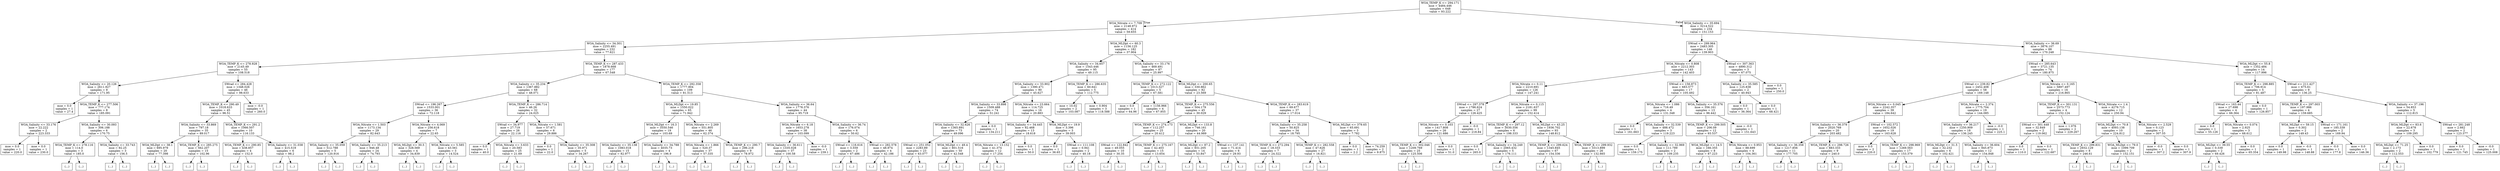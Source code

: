 digraph Tree {
node [shape=box] ;
0 [label="WOA_TEMP_K <= 294.171\nmse = 4484.446\nsamples = 648\nvalue = 93.222"] ;
1 [label="WOA_Nitrate <= 7.709\nmse = 2148.972\nsamples = 414\nvalue = 59.655"] ;
0 -> 1 [labeldistance=2.5, labelangle=45, headlabel="True"] ;
2 [label="WOA_Salinity <= 34.301\nmse = 2255.491\nsamples = 232\nvalue = 77.621"] ;
1 -> 2 ;
3 [label="WOA_TEMP_K <= 278.928\nmse = 2145.49\nsamples = 55\nvalue = 108.518"] ;
2 -> 3 ;
4 [label="WOA_Salinity <= 20.126\nmse = 2611.927\nsamples = 9\nvalue = 171.95"] ;
3 -> 4 ;
5 [label="mse = 0.0\nsamples = 1\nvalue = 27.4"] ;
4 -> 5 ;
6 [label="WOA_TEMP_K <= 277.506\nmse = 777.174\nsamples = 8\nvalue = 185.091"] ;
4 -> 6 ;
7 [label="WOA_Salinity <= 33.176\nmse = 22.222\nsamples = 2\nvalue = 223.333"] ;
6 -> 7 ;
8 [label="mse = 0.0\nsamples = 1\nvalue = 220.0"] ;
7 -> 8 ;
9 [label="mse = 0.0\nsamples = 1\nvalue = 230.0"] ;
7 -> 9 ;
10 [label="WOA_Salinity <= 30.093\nmse = 306.188\nsamples = 6\nvalue = 170.75"] ;
6 -> 10 ;
11 [label="WOA_TEMP_K <= 278.116\nmse = 114.0\nsamples = 3\nvalue = 185.0"] ;
10 -> 11 ;
12 [label="(...)"] ;
11 -> 12 ;
13 [label="(...)"] ;
11 -> 13 ;
14 [label="WOA_Salinity <= 33.743\nmse = 92.25\nsamples = 3\nvalue = 156.5"] ;
10 -> 14 ;
15 [label="(...)"] ;
14 -> 15 ;
18 [label="(...)"] ;
14 -> 18 ;
19 [label="SWrad <= 284.428\nmse = 1348.026\nsamples = 46\nvalue = 98.633"] ;
3 -> 19 ;
20 [label="WOA_TEMP_K <= 290.49\nmse = 1018.633\nsamples = 45\nvalue = 96.51"] ;
19 -> 20 ;
21 [label="WOA_Salinity <= 33.869\nmse = 797.18\nsamples = 35\nvalue = 89.017"] ;
20 -> 21 ;
22 [label="WOA_MLDpt <= 38.1\nmse = 695.979\nsamples = 20\nvalue = 77.398"] ;
21 -> 22 ;
23 [label="(...)"] ;
22 -> 23 ;
52 [label="(...)"] ;
22 -> 52 ;
57 [label="WOA_TEMP_K <= 285.275\nmse = 562.207\nsamples = 15\nvalue = 102.96"] ;
21 -> 57 ;
58 [label="(...)"] ;
57 -> 58 ;
75 [label="(...)"] ;
57 -> 75 ;
86 [label="WOA_TEMP_K <= 291.2\nmse = 1066.507\nsamples = 10\nvalue = 116.133"] ;
20 -> 86 ;
87 [label="WOA_TEMP_K <= 290.85\nmse = 438.857\nsamples = 4\nvalue = 152.0"] ;
86 -> 87 ;
88 [label="(...)"] ;
87 -> 88 ;
91 [label="(...)"] ;
87 -> 91 ;
94 [label="WOA_Salinity <= 31.038\nmse = 415.519\nsamples = 6\nvalue = 98.2"] ;
86 -> 94 ;
95 [label="(...)"] ;
94 -> 95 ;
98 [label="(...)"] ;
94 -> 98 ;
103 [label="mse = -0.0\nsamples = 1\nvalue = 260.0"] ;
19 -> 103 ;
104 [label="WOA_TEMP_K <= 287.433\nmse = 1878.668\nsamples = 177\nvalue = 67.548"] ;
2 -> 104 ;
105 [label="WOA_Salinity <= 35.234\nmse = 1367.882\nsamples = 68\nvalue = 48.071"] ;
104 -> 105 ;
106 [label="SWrad <= 196.267\nmse = 1533.001\nsamples = 36\nvalue = 72.118"] ;
105 -> 106 ;
107 [label="WOA_Nitrate <= 1.503\nmse = 1173.134\nsamples = 29\nvalue = 82.643"] ;
106 -> 107 ;
108 [label="WOA_Salinity <= 35.059\nmse = 512.788\nsamples = 5\nvalue = 120.916"] ;
107 -> 108 ;
109 [label="(...)"] ;
108 -> 109 ;
114 [label="(...)"] ;
108 -> 114 ;
115 [label="WOA_Salinity <= 35.213\nmse = 946.48\nsamples = 24\nvalue = 74.793"] ;
107 -> 115 ;
116 [label="(...)"] ;
115 -> 116 ;
145 [label="(...)"] ;
115 -> 145 ;
148 [label="WOA_Nitrate <= 4.069\nmse = 256.618\nsamples = 7\nvalue = 22.65"] ;
106 -> 148 ;
149 [label="WOA_MLDpt <= 30.5\nmse = 328.569\nsamples = 4\nvalue = 34.839"] ;
148 -> 149 ;
150 [label="(...)"] ;
149 -> 150 ;
153 [label="(...)"] ;
149 -> 153 ;
156 [label="WOA_Nitrate <= 5.585\nmse = 43.561\nsamples = 3\nvalue = 14.524"] ;
148 -> 156 ;
157 [label="(...)"] ;
156 -> 157 ;
158 [label="(...)"] ;
156 -> 158 ;
161 [label="WOA_TEMP_K <= 286.714\nmse = 46.26\nsamples = 32\nvalue = 24.025"] ;
105 -> 161 ;
162 [label="SWrad <= 34.977\nmse = 27.719\nsamples = 26\nvalue = 22.116"] ;
161 -> 162 ;
163 [label="mse = 0.0\nsamples = 1\nvalue = 40.0"] ;
162 -> 163 ;
164 [label="WOA_Nitrate <= 3.633\nmse = 20.583\nsamples = 25\nvalue = 21.69"] ;
162 -> 164 ;
165 [label="(...)"] ;
164 -> 165 ;
176 [label="(...)"] ;
164 -> 176 ;
183 [label="WOA_Nitrate <= 1.581\nmse = 57.671\nsamples = 6\nvalue = 29.886"] ;
161 -> 183 ;
184 [label="mse = 0.0\nsamples = 1\nvalue = 22.0"] ;
183 -> 184 ;
185 [label="WOA_Salinity <= 35.308\nmse = 35.971\nsamples = 5\nvalue = 34.267"] ;
183 -> 185 ;
186 [label="(...)"] ;
185 -> 186 ;
187 [label="(...)"] ;
185 -> 187 ;
188 [label="WOA_TEMP_K <= 292.358\nmse = 1777.904\nsamples = 109\nvalue = 81.513"] ;
104 -> 188 ;
189 [label="WOA_MLDpt <= 19.85\nmse = 1550.022\nsamples = 65\nvalue = 71.942"] ;
188 -> 189 ;
190 [label="WOA_MLDpt <= 16.3\nmse = 3550.546\nsamples = 19\nvalue = 103.69"] ;
189 -> 190 ;
191 [label="WOA_Salinity <= 35.138\nmse = 1083.018\nsamples = 15\nvalue = 82.977"] ;
190 -> 191 ;
192 [label="(...)"] ;
191 -> 192 ;
203 [label="(...)"] ;
191 -> 203 ;
210 [label="WOA_Salinity <= 34.788\nmse = 4035.73\nsamples = 4\nvalue = 196.9"] ;
190 -> 210 ;
211 [label="(...)"] ;
210 -> 211 ;
212 [label="(...)"] ;
210 -> 212 ;
217 [label="WOA_Nitrate <= 2.269\nmse = 551.805\nsamples = 46\nvalue = 62.374"] ;
189 -> 217 ;
218 [label="WOA_Nitrate <= 1.866\nmse = 520.37\nsamples = 37\nvalue = 57.335"] ;
217 -> 218 ;
219 [label="(...)"] ;
218 -> 219 ;
270 [label="(...)"] ;
218 -> 270 ;
273 [label="WOA_TEMP_K <= 290.7\nmse = 296.218\nsamples = 9\nvalue = 78.972"] ;
217 -> 273 ;
274 [label="(...)"] ;
273 -> 274 ;
285 [label="(...)"] ;
273 -> 285 ;
290 [label="WOA_Salinity <= 36.64\nmse = 1778.376\nsamples = 44\nvalue = 95.719"] ;
188 -> 290 ;
291 [label="WOA_Nitrate <= 6.18\nmse = 1653.278\nsamples = 38\nvalue = 103.099"] ;
290 -> 291 ;
292 [label="WOA_Salinity <= 36.611\nmse = 1335.028\nsamples = 37\nvalue = 100.58"] ;
291 -> 292 ;
293 [label="(...)"] ;
292 -> 293 ;
330 [label="(...)"] ;
292 -> 330 ;
341 [label="mse = -0.0\nsamples = 1\nvalue = 239.1"] ;
291 -> 341 ;
342 [label="WOA_Salinity <= 36.74\nmse = 176.074\nsamples = 6\nvalue = 50.62"] ;
290 -> 342 ;
343 [label="SWrad <= 116.616\nmse = 3.559\nsamples = 2\nvalue = 67.486"] ;
342 -> 343 ;
344 [label="(...)"] ;
343 -> 344 ;
345 [label="(...)"] ;
343 -> 345 ;
346 [label="SWrad <= 282.578\nmse = 48.974\nsamples = 4\nvalue = 42.186"] ;
342 -> 346 ;
347 [label="(...)"] ;
346 -> 347 ;
350 [label="(...)"] ;
346 -> 350 ;
351 [label="WOA_MLDpt <= 60.3\nmse = 1156.125\nsamples = 182\nvalue = 37.904"] ;
1 -> 351 ;
352 [label="WOA_Salinity <= 34.657\nmse = 1543.446\nsamples = 95\nvalue = 49.115"] ;
351 -> 352 ;
353 [label="WOA_Salinity <= 33.902\nmse = 1390.471\nsamples = 90\nvalue = 45.627"] ;
352 -> 353 ;
354 [label="WOA_Salinity <= 33.898\nmse = 1509.488\nsamples = 74\nvalue = 51.241"] ;
353 -> 354 ;
355 [label="WOA_Salinity <= 32.626\nmse = 1365.891\nsamples = 73\nvalue = 49.096"] ;
354 -> 355 ;
356 [label="SWrad <= 251.052\nmse = 2283.89\nsamples = 23\nvalue = 63.077"] ;
355 -> 356 ;
357 [label="(...)"] ;
356 -> 357 ;
360 [label="(...)"] ;
356 -> 360 ;
361 [label="WOA_MLDpt <= 49.4\nmse = 801.516\nsamples = 50\nvalue = 42.548"] ;
355 -> 361 ;
362 [label="(...)"] ;
361 -> 362 ;
431 [label="(...)"] ;
361 -> 431 ;
446 [label="mse = 0.0\nsamples = 1\nvalue = 134.211"] ;
354 -> 446 ;
447 [label="WOA_Nitrate <= 23.664\nmse = 114.725\nsamples = 16\nvalue = 20.883"] ;
353 -> 447 ;
448 [label="WOA_Salinity <= 34.445\nmse = 82.468\nsamples = 13\nvalue = 18.618"] ;
447 -> 448 ;
449 [label="WOA_Nitrate <= 13.152\nmse = 41.374\nsamples = 12\nvalue = 17.254"] ;
448 -> 449 ;
450 [label="(...)"] ;
449 -> 450 ;
453 [label="(...)"] ;
449 -> 453 ;
472 [label="mse = 0.0\nsamples = 1\nvalue = 50.0"] ;
448 -> 472 ;
473 [label="WOA_MLDpt <= 19.9\nmse = 3.396\nsamples = 3\nvalue = 39.003"] ;
447 -> 473 ;
474 [label="mse = 0.0\nsamples = 1\nvalue = 36.65"] ;
473 -> 474 ;
475 [label="SWrad <= 111.108\nmse = 0.941\nsamples = 2\nvalue = 40.18"] ;
473 -> 475 ;
476 [label="(...)"] ;
475 -> 476 ;
477 [label="(...)"] ;
475 -> 477 ;
478 [label="WOA_TEMP_K <= 286.635\nmse = 60.641\nsamples = 5\nvalue = 112.775"] ;
352 -> 478 ;
479 [label="mse = 10.02\nsamples = 2\nvalue = 103.087"] ;
478 -> 479 ;
480 [label="mse = 0.904\nsamples = 3\nvalue = 118.588"] ;
478 -> 480 ;
481 [label="WOA_Salinity <= 33.176\nmse = 469.491\nsamples = 87\nvalue = 25.997"] ;
351 -> 481 ;
482 [label="WOA_TEMP_K <= 272.122\nmse = 1013.327\nsamples = 5\nvalue = 67.581"] ;
481 -> 482 ;
483 [label="mse = 0.0\nsamples = 1\nvalue = 64.96"] ;
482 -> 483 ;
484 [label="mse = 1156.966\nsamples = 4\nvalue = 67.955"] ;
482 -> 484 ;
485 [label="WOA_MLDpt <= 200.65\nmse = 330.862\nsamples = 82\nvalue = 23.569"] ;
481 -> 485 ;
486 [label="WOA_TEMP_K <= 275.556\nmse = 504.179\nsamples = 45\nvalue = 30.029"] ;
485 -> 486 ;
487 [label="WOA_TEMP_K <= 274.173\nmse = 112.257\nsamples = 25\nvalue = 20.412"] ;
486 -> 487 ;
488 [label="SWrad <= 122.842\nmse = 49.055\nsamples = 10\nvalue = 30.35"] ;
487 -> 488 ;
489 [label="(...)"] ;
488 -> 489 ;
498 [label="(...)"] ;
488 -> 498 ;
505 [label="WOA_TEMP_K <= 275.167\nmse = 42.403\nsamples = 15\nvalue = 13.654"] ;
487 -> 505 ;
506 [label="(...)"] ;
505 -> 506 ;
527 [label="(...)"] ;
505 -> 527 ;
532 [label="WOA_MLDpt <= 133.8\nmse = 746.161\nsamples = 20\nvalue = 44.989"] ;
486 -> 532 ;
533 [label="WOA_MLDpt <= 87.2\nmse = 931.205\nsamples = 14\nvalue = 53.847"] ;
532 -> 533 ;
534 [label="(...)"] ;
533 -> 534 ;
555 [label="(...)"] ;
533 -> 555 ;
560 [label="SWrad <= 137.141\nmse = 71.414\nsamples = 6\nvalue = 29.93"] ;
532 -> 560 ;
561 [label="(...)"] ;
560 -> 561 ;
568 [label="(...)"] ;
560 -> 568 ;
571 [label="WOA_TEMP_K <= 283.619\nmse = 69.677\nsamples = 37\nvalue = 17.014"] ;
485 -> 571 ;
572 [label="WOA_Salinity <= 35.258\nmse = 50.825\nsamples = 34\nvalue = 18.795"] ;
571 -> 572 ;
573 [label="WOA_TEMP_K <= 272.294\nmse = 18.333\nsamples = 7\nvalue = 24.322"] ;
572 -> 573 ;
574 [label="(...)"] ;
573 -> 574 ;
575 [label="(...)"] ;
573 -> 575 ;
586 [label="WOA_TEMP_K <= 282.558\nmse = 47.626\nsamples = 27\nvalue = 16.821"] ;
572 -> 586 ;
587 [label="(...)"] ;
586 -> 587 ;
588 [label="(...)"] ;
586 -> 588 ;
599 [label="WOA_MLDpt <= 379.65\nmse = 65.691\nsamples = 3\nvalue = 7.782"] ;
571 -> 599 ;
600 [label="mse = 0.0\nsamples = 1\nvalue = 2.2"] ;
599 -> 600 ;
601 [label="mse = 74.259\nsamples = 2\nvalue = 9.875"] ;
599 -> 601 ;
602 [label="WOA_Salinity <= 35.694\nmse = 3214.522\nsamples = 234\nvalue = 151.153"] ;
0 -> 602 [labeldistance=2.5, labelangle=-45, headlabel="False"] ;
603 [label="SWrad <= 299.964\nmse = 2483.305\nsamples = 146\nvalue = 139.903"] ;
602 -> 603 ;
604 [label="WOA_Nitrate <= 0.808\nmse = 2212.303\nsamples = 143\nvalue = 142.403"] ;
603 -> 604 ;
605 [label="WOA_Nitrate <= 0.11\nmse = 2210.691\nsamples = 126\nvalue = 147.241"] ;
604 -> 605 ;
606 [label="SWrad <= 297.378\nmse = 1786.624\nsamples = 27\nvalue = 126.425"] ;
605 -> 606 ;
607 [label="WOA_Nitrate <= 0.103\nmse = 1417.808\nsamples = 26\nvalue = 121.686"] ;
606 -> 607 ;
608 [label="WOA_TEMP_K <= 302.046\nmse = 1209.769\nsamples = 25\nvalue = 125.506"] ;
607 -> 608 ;
609 [label="(...)"] ;
608 -> 609 ;
648 [label="(...)"] ;
608 -> 648 ;
651 [label="mse = 0.0\nsamples = 1\nvalue = 51.0"] ;
607 -> 651 ;
652 [label="mse = -0.0\nsamples = 1\nvalue = 218.84"] ;
606 -> 652 ;
653 [label="WOA_Nitrate <= 0.115\nmse = 2181.637\nsamples = 99\nvalue = 152.414"] ;
605 -> 653 ;
654 [label="WOA_TEMP_K <= 297.12\nmse = 3030.556\nsamples = 6\nvalue = 198.333"] ;
653 -> 654 ;
655 [label="mse = 0.0\nsamples = 1\nvalue = 265.0"] ;
654 -> 655 ;
656 [label="WOA_Salinity <= 34.249\nmse = 2065.432\nsamples = 5\nvalue = 176.111"] ;
654 -> 656 ;
657 [label="(...)"] ;
656 -> 657 ;
658 [label="(...)"] ;
656 -> 658 ;
661 [label="WOA_MLDpt <= 43.25\nmse = 1936.702\nsamples = 93\nvalue = 148.812"] ;
653 -> 661 ;
662 [label="WOA_TEMP_K <= 299.624\nmse = 1345.845\nsamples = 67\nvalue = 154.336"] ;
661 -> 662 ;
663 [label="(...)"] ;
662 -> 663 ;
742 [label="(...)"] ;
662 -> 742 ;
767 [label="WOA_TEMP_K <= 299.932\nmse = 3313.899\nsamples = 26\nvalue = 132.665"] ;
661 -> 767 ;
768 [label="(...)"] ;
767 -> 768 ;
791 [label="(...)"] ;
767 -> 791 ;
800 [label="SWrad <= 156.873\nmse = 683.577\nsamples = 17\nvalue = 105.492"] ;
604 -> 800 ;
801 [label="WOA_Nitrate <= 1.086\nmse = 716.49\nsamples = 4\nvalue = 131.348"] ;
800 -> 801 ;
802 [label="mse = 0.0\nsamples = 1\nvalue = 161.663"] ;
801 -> 802 ;
803 [label="WOA_Salinity <= 32.539\nmse = 488.472\nsamples = 3\nvalue = 119.223"] ;
801 -> 803 ;
804 [label="mse = 0.0\nsamples = 1\nvalue = 159.175"] ;
803 -> 804 ;
805 [label="WOA_Salinity <= 32.969\nmse = 111.789\nsamples = 2\nvalue = 109.235"] ;
803 -> 805 ;
806 [label="(...)"] ;
805 -> 806 ;
807 [label="(...)"] ;
805 -> 807 ;
808 [label="WOA_Salinity <= 35.576\nmse = 356.161\nsamples = 13\nvalue = 96.442"] ;
800 -> 808 ;
809 [label="WOA_TEMP_K <= 299.505\nmse = 206.09\nsamples = 12\nvalue = 93.537"] ;
808 -> 809 ;
810 [label="WOA_MLDpt <= 14.5\nmse = 166.355\nsamples = 8\nvalue = 87.223"] ;
809 -> 810 ;
811 [label="(...)"] ;
810 -> 811 ;
812 [label="(...)"] ;
810 -> 812 ;
825 [label="WOA_Nitrate <= 0.953\nmse = 88.699\nsamples = 4\nvalue = 104.361"] ;
809 -> 825 ;
826 [label="(...)"] ;
825 -> 826 ;
827 [label="(...)"] ;
825 -> 827 ;
832 [label="mse = -0.0\nsamples = 1\nvalue = 151.643"] ;
808 -> 832 ;
833 [label="SWrad <= 307.363\nmse = 4890.312\nsamples = 3\nvalue = 67.075"] ;
603 -> 833 ;
834 [label="WOA_Salinity <= 35.585\nmse = 125.838\nsamples = 2\nvalue = 40.943"] ;
833 -> 834 ;
835 [label="mse = 0.0\nsamples = 1\nvalue = 36.364"] ;
834 -> 835 ;
836 [label="mse = 0.0\nsamples = 1\nvalue = 68.421"] ;
834 -> 836 ;
837 [label="mse = 0.0\nsamples = 1\nvalue = 250.0"] ;
833 -> 837 ;
838 [label="WOA_Salinity <= 36.69\nmse = 3876.107\nsamples = 88\nvalue = 170.248"] ;
602 -> 838 ;
839 [label="SWrad <= 285.643\nmse = 3721.135\nsamples = 74\nvalue = 180.875"] ;
838 -> 839 ;
840 [label="SWrad <= 239.82\nmse = 2452.408\nsamples = 58\nvalue = 169.148"] ;
839 -> 840 ;
841 [label="WOA_Nitrate <= 0.045\nmse = 2242.357\nsamples = 39\nvalue = 184.642"] ;
840 -> 841 ;
842 [label="WOA_Salinity <= 36.379\nmse = 2020.769\nsamples = 20\nvalue = 203.482"] ;
841 -> 842 ;
843 [label="WOA_Salinity <= 36.358\nmse = 1217.856\nsamples = 11\nvalue = 177.705"] ;
842 -> 843 ;
844 [label="(...)"] ;
843 -> 844 ;
847 [label="(...)"] ;
843 -> 847 ;
848 [label="WOA_TEMP_K <= 298.726\nmse = 883.333\nsamples = 9\nvalue = 240.0"] ;
842 -> 848 ;
849 [label="(...)"] ;
848 -> 849 ;
850 [label="(...)"] ;
848 -> 850 ;
853 [label="SWrad <= 102.572\nmse = 1652.026\nsamples = 19\nvalue = 163.628"] ;
841 -> 853 ;
854 [label="mse = 0.0\nsamples = 2\nvalue = 220.0"] ;
853 -> 854 ;
855 [label="WOA_TEMP_K <= 298.969\nmse = 1269.563\nsamples = 17\nvalue = 153.379"] ;
853 -> 855 ;
856 [label="(...)"] ;
855 -> 856 ;
881 [label="(...)"] ;
855 -> 881 ;
886 [label="WOA_Nitrate <= 2.374\nmse = 1775.704\nsamples = 19\nvalue = 144.085"] ;
840 -> 886 ;
887 [label="WOA_Salinity <= 36.217\nmse = 1250.909\nsamples = 18\nvalue = 136.245"] ;
886 -> 887 ;
888 [label="WOA_MLDpt <= 31.5\nmse = 32.232\nsamples = 6\nvalue = 102.421"] ;
887 -> 888 ;
889 [label="(...)"] ;
888 -> 889 ;
896 [label="(...)"] ;
888 -> 896 ;
899 [label="WOA_Salinity <= 36.604\nmse = 945.873\nsamples = 12\nvalue = 154.848"] ;
887 -> 899 ;
900 [label="(...)"] ;
899 -> 900 ;
915 [label="(...)"] ;
899 -> 915 ;
918 [label="mse = -0.0\nsamples = 1\nvalue = 225.1"] ;
886 -> 918 ;
919 [label="WOA_Nitrate <= 0.165\nmse = 5897.497\nsamples = 16\nvalue = 216.865"] ;
839 -> 919 ;
920 [label="WOA_TEMP_K <= 301.131\nmse = 2573.773\nsamples = 4\nvalue = 152.124"] ;
919 -> 920 ;
921 [label="SWrad <= 301.448\nmse = 32.849\nsamples = 2\nvalue = 119.062"] ;
920 -> 921 ;
922 [label="mse = 0.0\nsamples = 1\nvalue = 110.0"] ;
921 -> 922 ;
923 [label="mse = 0.0\nsamples = 1\nvalue = 122.687"] ;
921 -> 923 ;
924 [label="mse = 1.076\nsamples = 2\nvalue = 229.267"] ;
920 -> 924 ;
925 [label="WOA_Nitrate <= 1.4\nmse = 4279.715\nsamples = 12\nvalue = 250.94"] ;
919 -> 925 ;
926 [label="WOA_MLDpt <= 70.8\nmse = 4093.138\nsamples = 10\nvalue = 224.812"] ;
925 -> 926 ;
927 [label="WOA_TEMP_K <= 299.831\nmse = 2932.129\nsamples = 8\nvalue = 246.61"] ;
926 -> 927 ;
928 [label="(...)"] ;
927 -> 928 ;
935 [label="(...)"] ;
927 -> 935 ;
936 [label="WOA_MLDpt <= 79.0\nmse = 1099.709\nsamples = 2\nvalue = 152.151"] ;
926 -> 936 ;
937 [label="(...)"] ;
936 -> 937 ;
938 [label="(...)"] ;
936 -> 938 ;
939 [label="WOA_Nitrate <= 2.529\nmse = 0.123\nsamples = 2\nvalue = 307.55"] ;
925 -> 939 ;
940 [label="mse = -0.0\nsamples = 1\nvalue = 307.2"] ;
939 -> 940 ;
941 [label="mse = 0.0\nsamples = 1\nvalue = 307.9"] ;
939 -> 941 ;
942 [label="WOA_MLDpt <= 55.8\nmse = 1352.484\nsamples = 14\nvalue = 117.996"] ;
838 -> 942 ;
943 [label="WOA_TEMP_K <= 298.885\nmse = 706.914\nsamples = 5\nvalue = 81.487"] ;
942 -> 943 ;
944 [label="SWrad <= 163.44\nmse = 27.698\nsamples = 4\nvalue = 66.364"] ;
943 -> 944 ;
945 [label="mse = 0.0\nsamples = 1\nvalue = 55.126"] ;
944 -> 945 ;
946 [label="WOA_Nitrate <= 0.074\nmse = 2.925\nsamples = 3\nvalue = 68.612"] ;
944 -> 946 ;
947 [label="WOA_MLDpt <= 39.55\nmse = 0.339\nsamples = 2\nvalue = 69.426"] ;
946 -> 947 ;
948 [label="(...)"] ;
947 -> 948 ;
949 [label="(...)"] ;
947 -> 949 ;
950 [label="mse = 0.0\nsamples = 1\nvalue = 65.354"] ;
946 -> 950 ;
951 [label="mse = 0.0\nsamples = 1\nvalue = 126.857"] ;
943 -> 951 ;
952 [label="SWrad <= 211.427\nmse = 675.61\nsamples = 9\nvalue = 136.25"] ;
942 -> 952 ;
953 [label="WOA_TEMP_K <= 297.003\nmse = 197.986\nsamples = 4\nvalue = 159.685"] ;
952 -> 953 ;
954 [label="WOA_MLDpt <= 59.15\nmse = 0.302\nsamples = 2\nvalue = 149.43"] ;
953 -> 954 ;
955 [label="mse = 0.0\nsamples = 1\nvalue = 149.98"] ;
954 -> 955 ;
956 [label="mse = -0.0\nsamples = 1\nvalue = 148.88"] ;
954 -> 956 ;
957 [label="SWrad <= 171.161\nmse = 185.339\nsamples = 2\nvalue = 169.94"] ;
953 -> 957 ;
958 [label="mse = -0.0\nsamples = 1\nvalue = 177.8"] ;
957 -> 958 ;
959 [label="mse = 0.0\nsamples = 1\nvalue = 146.36"] ;
957 -> 959 ;
960 [label="WOA_Salinity <= 37.196\nmse = 54.853\nsamples = 5\nvalue = 112.815"] ;
952 -> 960 ;
961 [label="WOA_MLDpt <= 83.6\nmse = 22.678\nsamples = 3\nvalue = 109.295"] ;
960 -> 961 ;
962 [label="WOA_MLDpt <= 71.25\nmse = 2.173\nsamples = 2\nvalue = 112.553"] ;
961 -> 962 ;
963 [label="(...)"] ;
962 -> 963 ;
964 [label="(...)"] ;
962 -> 964 ;
965 [label="mse = 0.0\nsamples = 1\nvalue = 102.779"] ;
961 -> 965 ;
966 [label="SWrad <= 281.248\nmse = 2.662\nsamples = 2\nvalue = 123.377"] ;
960 -> 966 ;
967 [label="mse = 0.0\nsamples = 1\nvalue = 121.745"] ;
966 -> 967 ;
968 [label="mse = -0.0\nsamples = 1\nvalue = 125.008"] ;
966 -> 968 ;
}